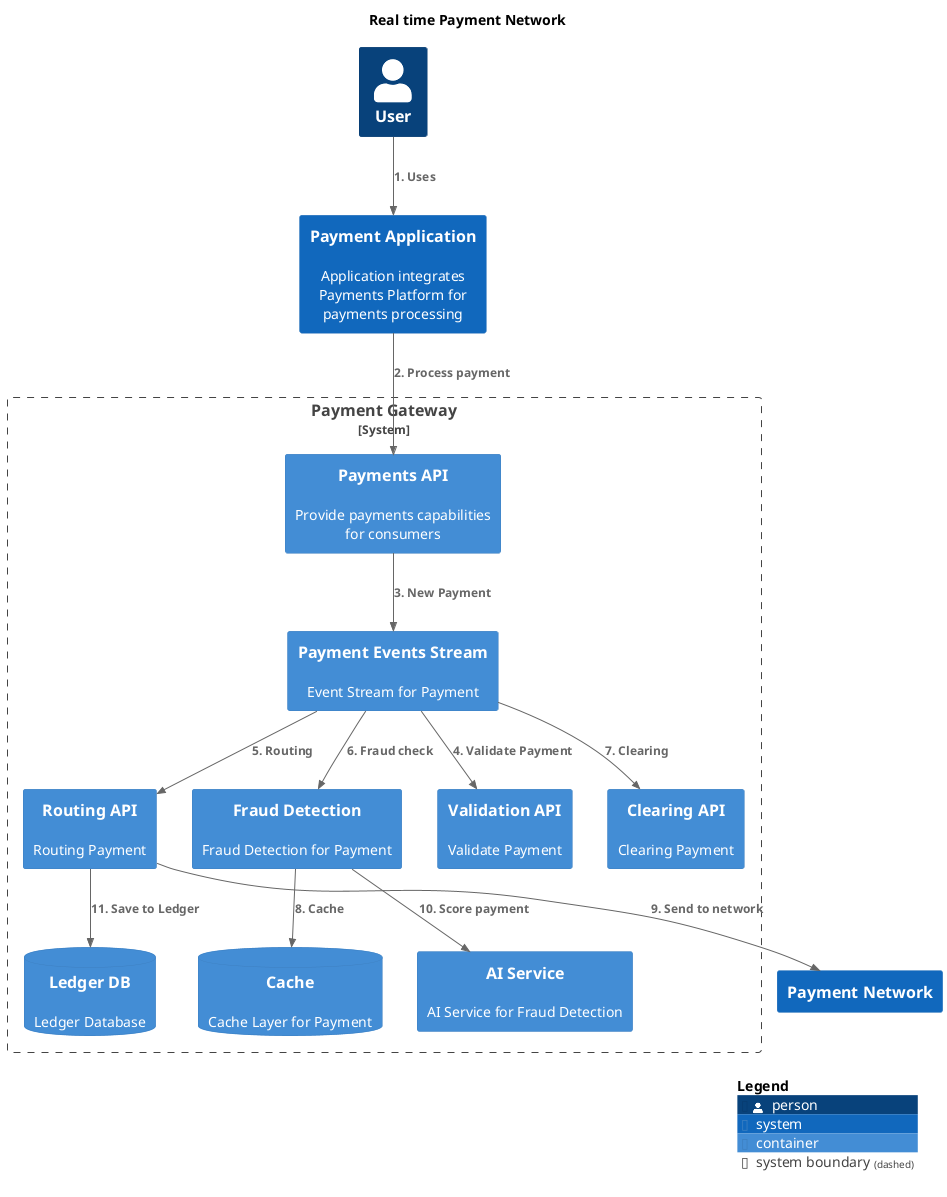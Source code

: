 @startuml
set separator none
title Real time Payment Network

top to bottom direction

!include <C4/C4>
!include <C4/C4_Context>
!include <C4/C4_Container>

System_Boundary("PaymentGateway_boundary", "Payment Gateway", $tags="") {
  Container(PaymentGateway.PaymentEventsStream, "Payment Events Stream", $techn="", $descr="Event Stream for Payment", $tags="", $link="")
  ContainerDb(PaymentGateway.Cache, "Cache", $techn="", $descr="Cache Layer for Payment", $tags="", $link="")
  Container(PaymentGateway.RoutingAPI, "Routing API", $techn="", $descr="Routing Payment", $tags="", $link="")
  Container(PaymentGateway.FraudDetection, "Fraud Detection", $techn="", $descr="Fraud Detection for Payment", $tags="", $link="")
  Container(PaymentGateway.AIService, "AI Service", $techn="", $descr="AI Service for Fraud Detection", $tags="", $link="")
  ContainerDb(PaymentGateway.LedgerDB, "Ledger DB", $techn="", $descr="Ledger Database", $tags="", $link="")
  Container(PaymentGateway.PaymentsAPI, "Payments API", $techn="", $descr="Provide payments capabilities for consumers", $tags="", $link="")
  Container(PaymentGateway.ValidationAPI, "Validation API", $techn="", $descr="Validate Payment", $tags="", $link="")
  Container(PaymentGateway.ClearingAPI, "Clearing API", $techn="", $descr="Clearing Payment", $tags="", $link="")
}

Person(User, "User", $descr="", $tags="", $link="")
System(PaymentApplication, "Payment Application", $descr="Application integrates Payments Platform for payments processing", $tags="", $link="")
System(PaymentNetwork, "Payment Network", $descr="", $tags="", $link="")

Rel(User, PaymentApplication, "1. Uses", $techn="", $tags="", $link="")
Rel(PaymentApplication, PaymentGateway.PaymentsAPI, "2. Process payment", $techn="", $tags="", $link="")
Rel(PaymentGateway.PaymentsAPI, PaymentGateway.PaymentEventsStream, "3. New Payment", $techn="", $tags="", $link="")
Rel(PaymentGateway.PaymentEventsStream, PaymentGateway.ValidationAPI, "4. Validate Payment", $techn="", $tags="", $link="")
Rel(PaymentGateway.PaymentEventsStream, PaymentGateway.RoutingAPI, "5. Routing", $techn="", $tags="", $link="")
Rel(PaymentGateway.PaymentEventsStream, PaymentGateway.FraudDetection, "6. Fraud check", $techn="", $tags="", $link="")
Rel(PaymentGateway.PaymentEventsStream, PaymentGateway.ClearingAPI, "7. Clearing", $techn="", $tags="", $link="")
Rel(PaymentGateway.FraudDetection, PaymentGateway.Cache, "8. Cache", $techn="", $tags="", $link="")
Rel(PaymentGateway.RoutingAPI, PaymentNetwork, "9. Send to network", $techn="", $tags="", $link="")
Rel(PaymentGateway.FraudDetection, PaymentGateway.AIService, "10. Score payment", $techn="", $tags="", $link="")
Rel(PaymentGateway.RoutingAPI, PaymentGateway.LedgerDB, "11. Save to Ledger", $techn="", $tags="", $link="")

SHOW_LEGEND(true)
@enduml